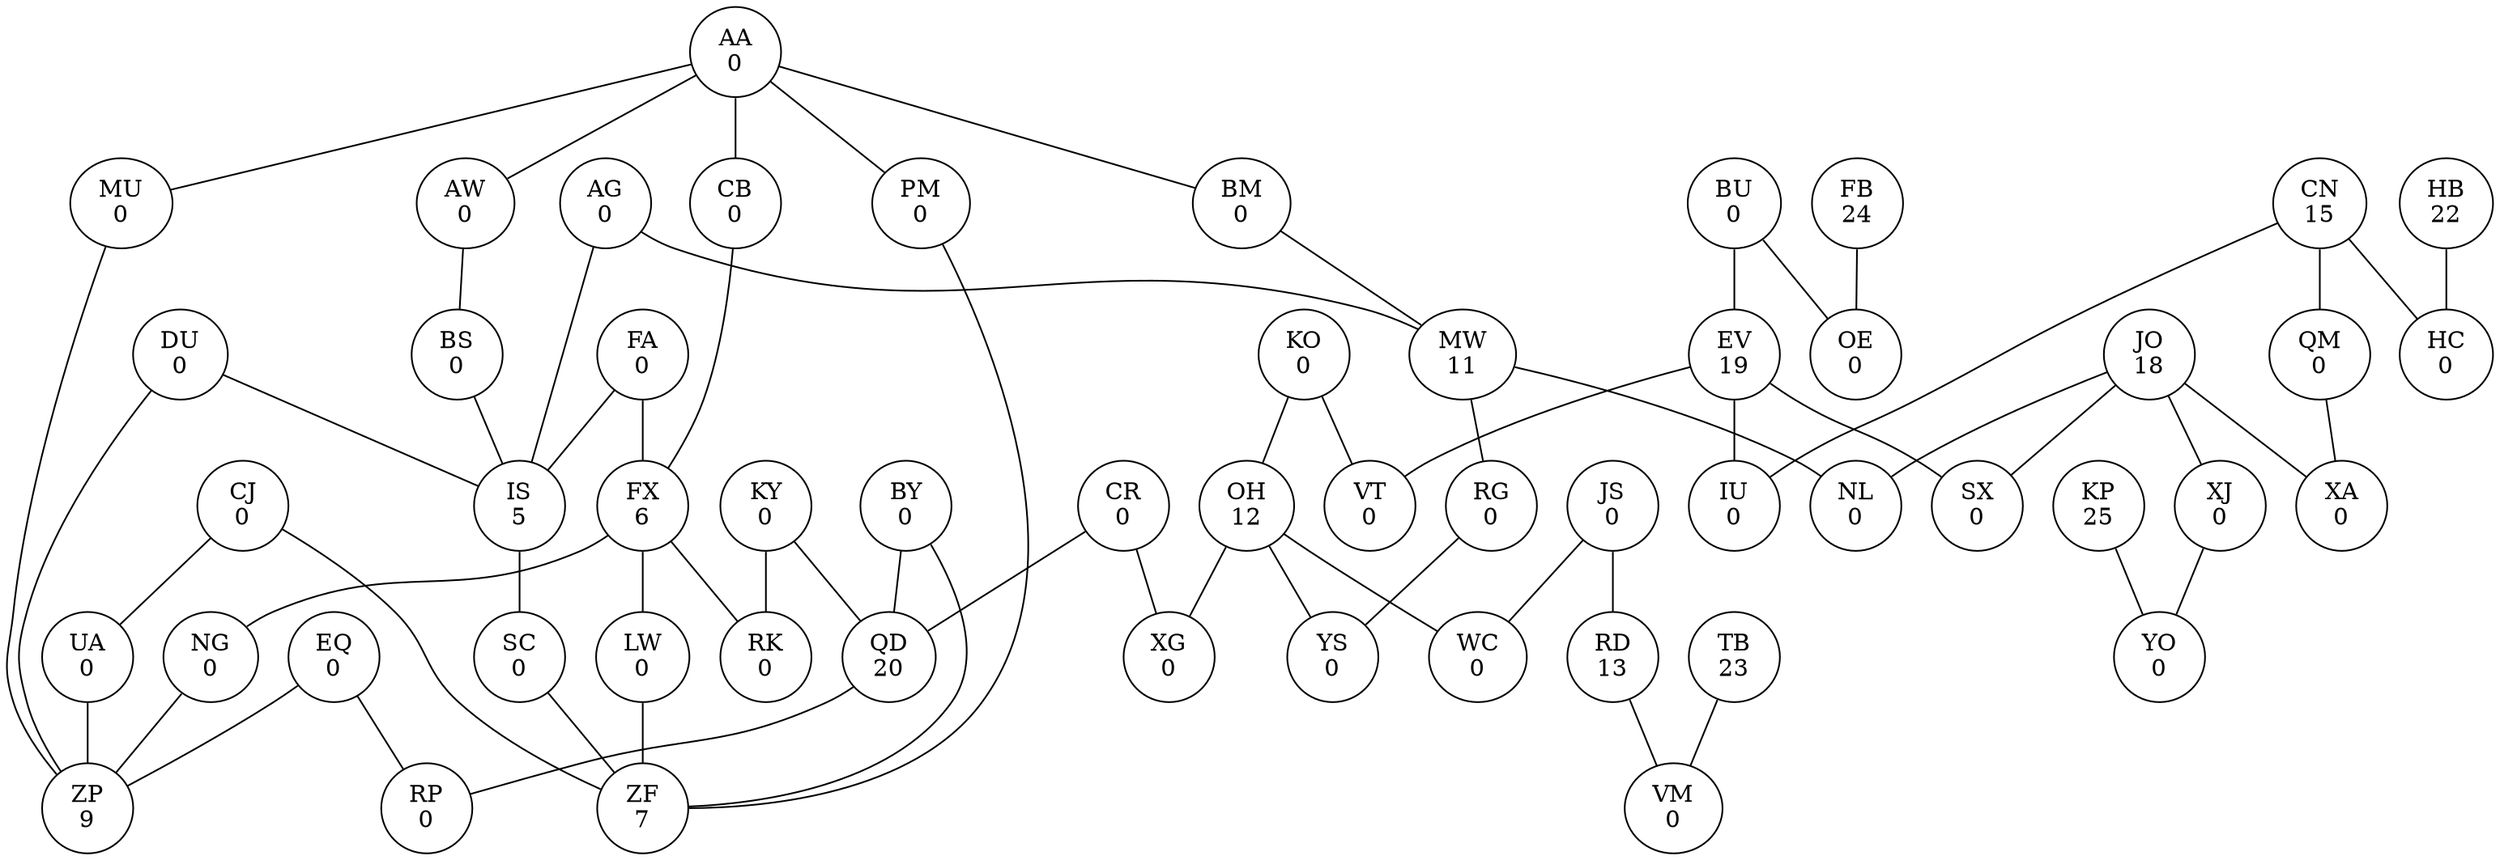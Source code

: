 graph {
  AA [ label = "AA\n0" ];

  XG [ label = "XG\n0" ];
  ZF [ label = "ZF\n7" ];
  RD [ label = "RD\n13" ];
  XJ [ label = "XJ\n0" ];
  CJ [ label = "CJ\n0" ];
  UA [ label = "UA\n0" ];
  EQ [ label = "EQ\n0" ];
  IU [ label = "IU\n0" ];
  QM [ label = "QM\n0" ];
  WC [ label = "WC\n0" ];
  MU [ label = "MU\n0" ];
  MW [ label = "MW\n11" ];
  XA [ label = "XA\n0" ];
  OH [ label = "OH\n12" ];
  QD [ label = "QD\n20" ];
  OE [ label = "OE\n0" ];
  CB [ label = "CB\n0" ];
  TB [ label = "TB\n23" ];
  PM [ label = "PM\n0" ];
  YS [ label = "YS\n0" ];
  KO [ label = "KO\n0" ];
  RG [ label = "RG\n0" ];
  BU [ label = "BU\n0" ];
  RK [ label = "RK\n0" ];
  JO [ label = "JO\n18" ];
  AG [ label = "AG\n0" ];
  AW [ label = "AW\n0" ];
  ZP [ label = "ZP\n9" ];
  KY [ label = "KY\n0" ];
  EV [ label = "EV\n19" ];
  FB [ label = "FB\n24" ];
  DU [ label = "DU\n0" ];
  NG [ label = "NG\n0" ];
  HC [ label = "HC\n0" ];
  SC [ label = "SC\n0" ];
  HB [ label = "HB\n22" ];
  VM [ label = "VM\n0" ];
  LW [ label = "LW\n0" ];
  SX [ label = "SX\n0" ];
  FX [ label = "FX\n6" ];
  JS [ label = "JS\n0" ];
  BM [ label = "BM\n0" ];
  FA [ label = "FA\n0" ];
  RP [ label = "RP\n0" ];
  NL [ label = "NL\n0" ];
  CN [ label = "CN\n15" ];
  BS [ label = "BS\n0" ];
  KP [ label = "KP\n25" ];
  YO [ label = "YO\n0" ];
  CR [ label = "CR\n0" ];
  BY [ label = "BY\n0" ];
  IS [ label = "IS\n5" ];
  VT [ label = "VT\n0" ];

  AA -- AW
  AA -- BM
  AA -- CB
  AA -- MU
  AA -- PM
  AG -- IS
  AG -- MW
  AW -- BS
  BM -- MW
  BS -- IS
  BU -- EV
  BU -- OE
  BY -- QD
  BY -- ZF
  CB -- FX
  CJ -- UA
  CJ -- ZF
  CN -- HC
  CN -- IU
  CN -- QM
  CR -- QD
  CR -- XG
  DU -- IS
  DU -- ZP
  EQ -- RP
  EQ -- ZP
  EV -- IU
  EV -- SX
  EV -- VT
  FA -- FX
  FA -- IS
  FB -- OE
  FX -- LW
  FX -- NG
  FX -- RK
  HB -- HC
  IS -- SC
  JO -- NL
  JO -- SX
  JO -- XA
  JO -- XJ
  JS -- RD
  JS -- WC
  KO -- OH
  KO -- VT
  KP -- YO
  KY -- QD
  KY -- RK
  LW -- ZF
  MU -- ZP
  MW -- NL
  MW -- RG
  NG -- ZP
  OH -- WC
  OH -- XG
  OH -- YS
  PM -- ZF
  QD -- RP
  QM -- XA
  RD -- VM
  RG -- YS
  SC -- ZF
  TB -- VM
  UA -- ZP
  XJ -- YO
}
